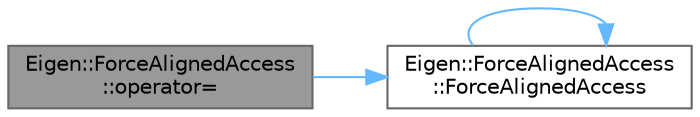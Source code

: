 digraph "Eigen::ForceAlignedAccess::operator="
{
 // LATEX_PDF_SIZE
  bgcolor="transparent";
  edge [fontname=Helvetica,fontsize=10,labelfontname=Helvetica,labelfontsize=10];
  node [fontname=Helvetica,fontsize=10,shape=box,height=0.2,width=0.4];
  rankdir="LR";
  Node1 [id="Node000001",label="Eigen::ForceAlignedAccess\l::operator=",height=0.2,width=0.4,color="gray40", fillcolor="grey60", style="filled", fontcolor="black",tooltip=" "];
  Node1 -> Node2 [id="edge1_Node000001_Node000002",color="steelblue1",style="solid",tooltip=" "];
  Node2 [id="Node000002",label="Eigen::ForceAlignedAccess\l::ForceAlignedAccess",height=0.2,width=0.4,color="grey40", fillcolor="white", style="filled",URL="$class_eigen_1_1_force_aligned_access.html#a154c0fa31a48ac44675adf4bf3c1936d",tooltip=" "];
  Node2 -> Node2 [id="edge2_Node000002_Node000002",color="steelblue1",style="solid",tooltip=" "];
}
